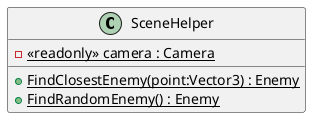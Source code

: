 @startuml
class SceneHelper {
    + {static} FindClosestEnemy(point:Vector3) : Enemy
    - {static} <<readonly>> camera : Camera
    + {static} FindRandomEnemy() : Enemy
}
@enduml

